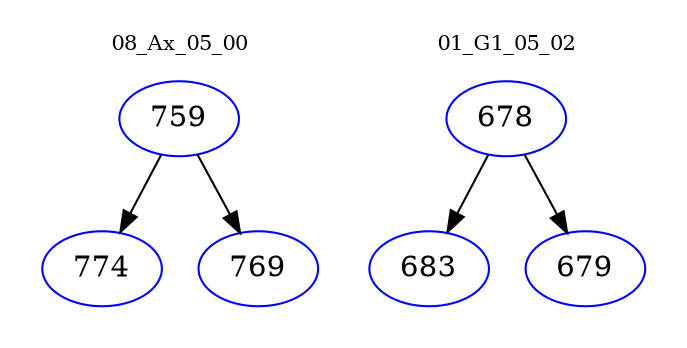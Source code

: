 digraph{
subgraph cluster_0 {
color = white
label = "08_Ax_05_00";
fontsize=10;
T0_759 [label="759", color="blue"]
T0_759 -> T0_774 [color="black"]
T0_774 [label="774", color="blue"]
T0_759 -> T0_769 [color="black"]
T0_769 [label="769", color="blue"]
}
subgraph cluster_1 {
color = white
label = "01_G1_05_02";
fontsize=10;
T1_678 [label="678", color="blue"]
T1_678 -> T1_683 [color="black"]
T1_683 [label="683", color="blue"]
T1_678 -> T1_679 [color="black"]
T1_679 [label="679", color="blue"]
}
}
